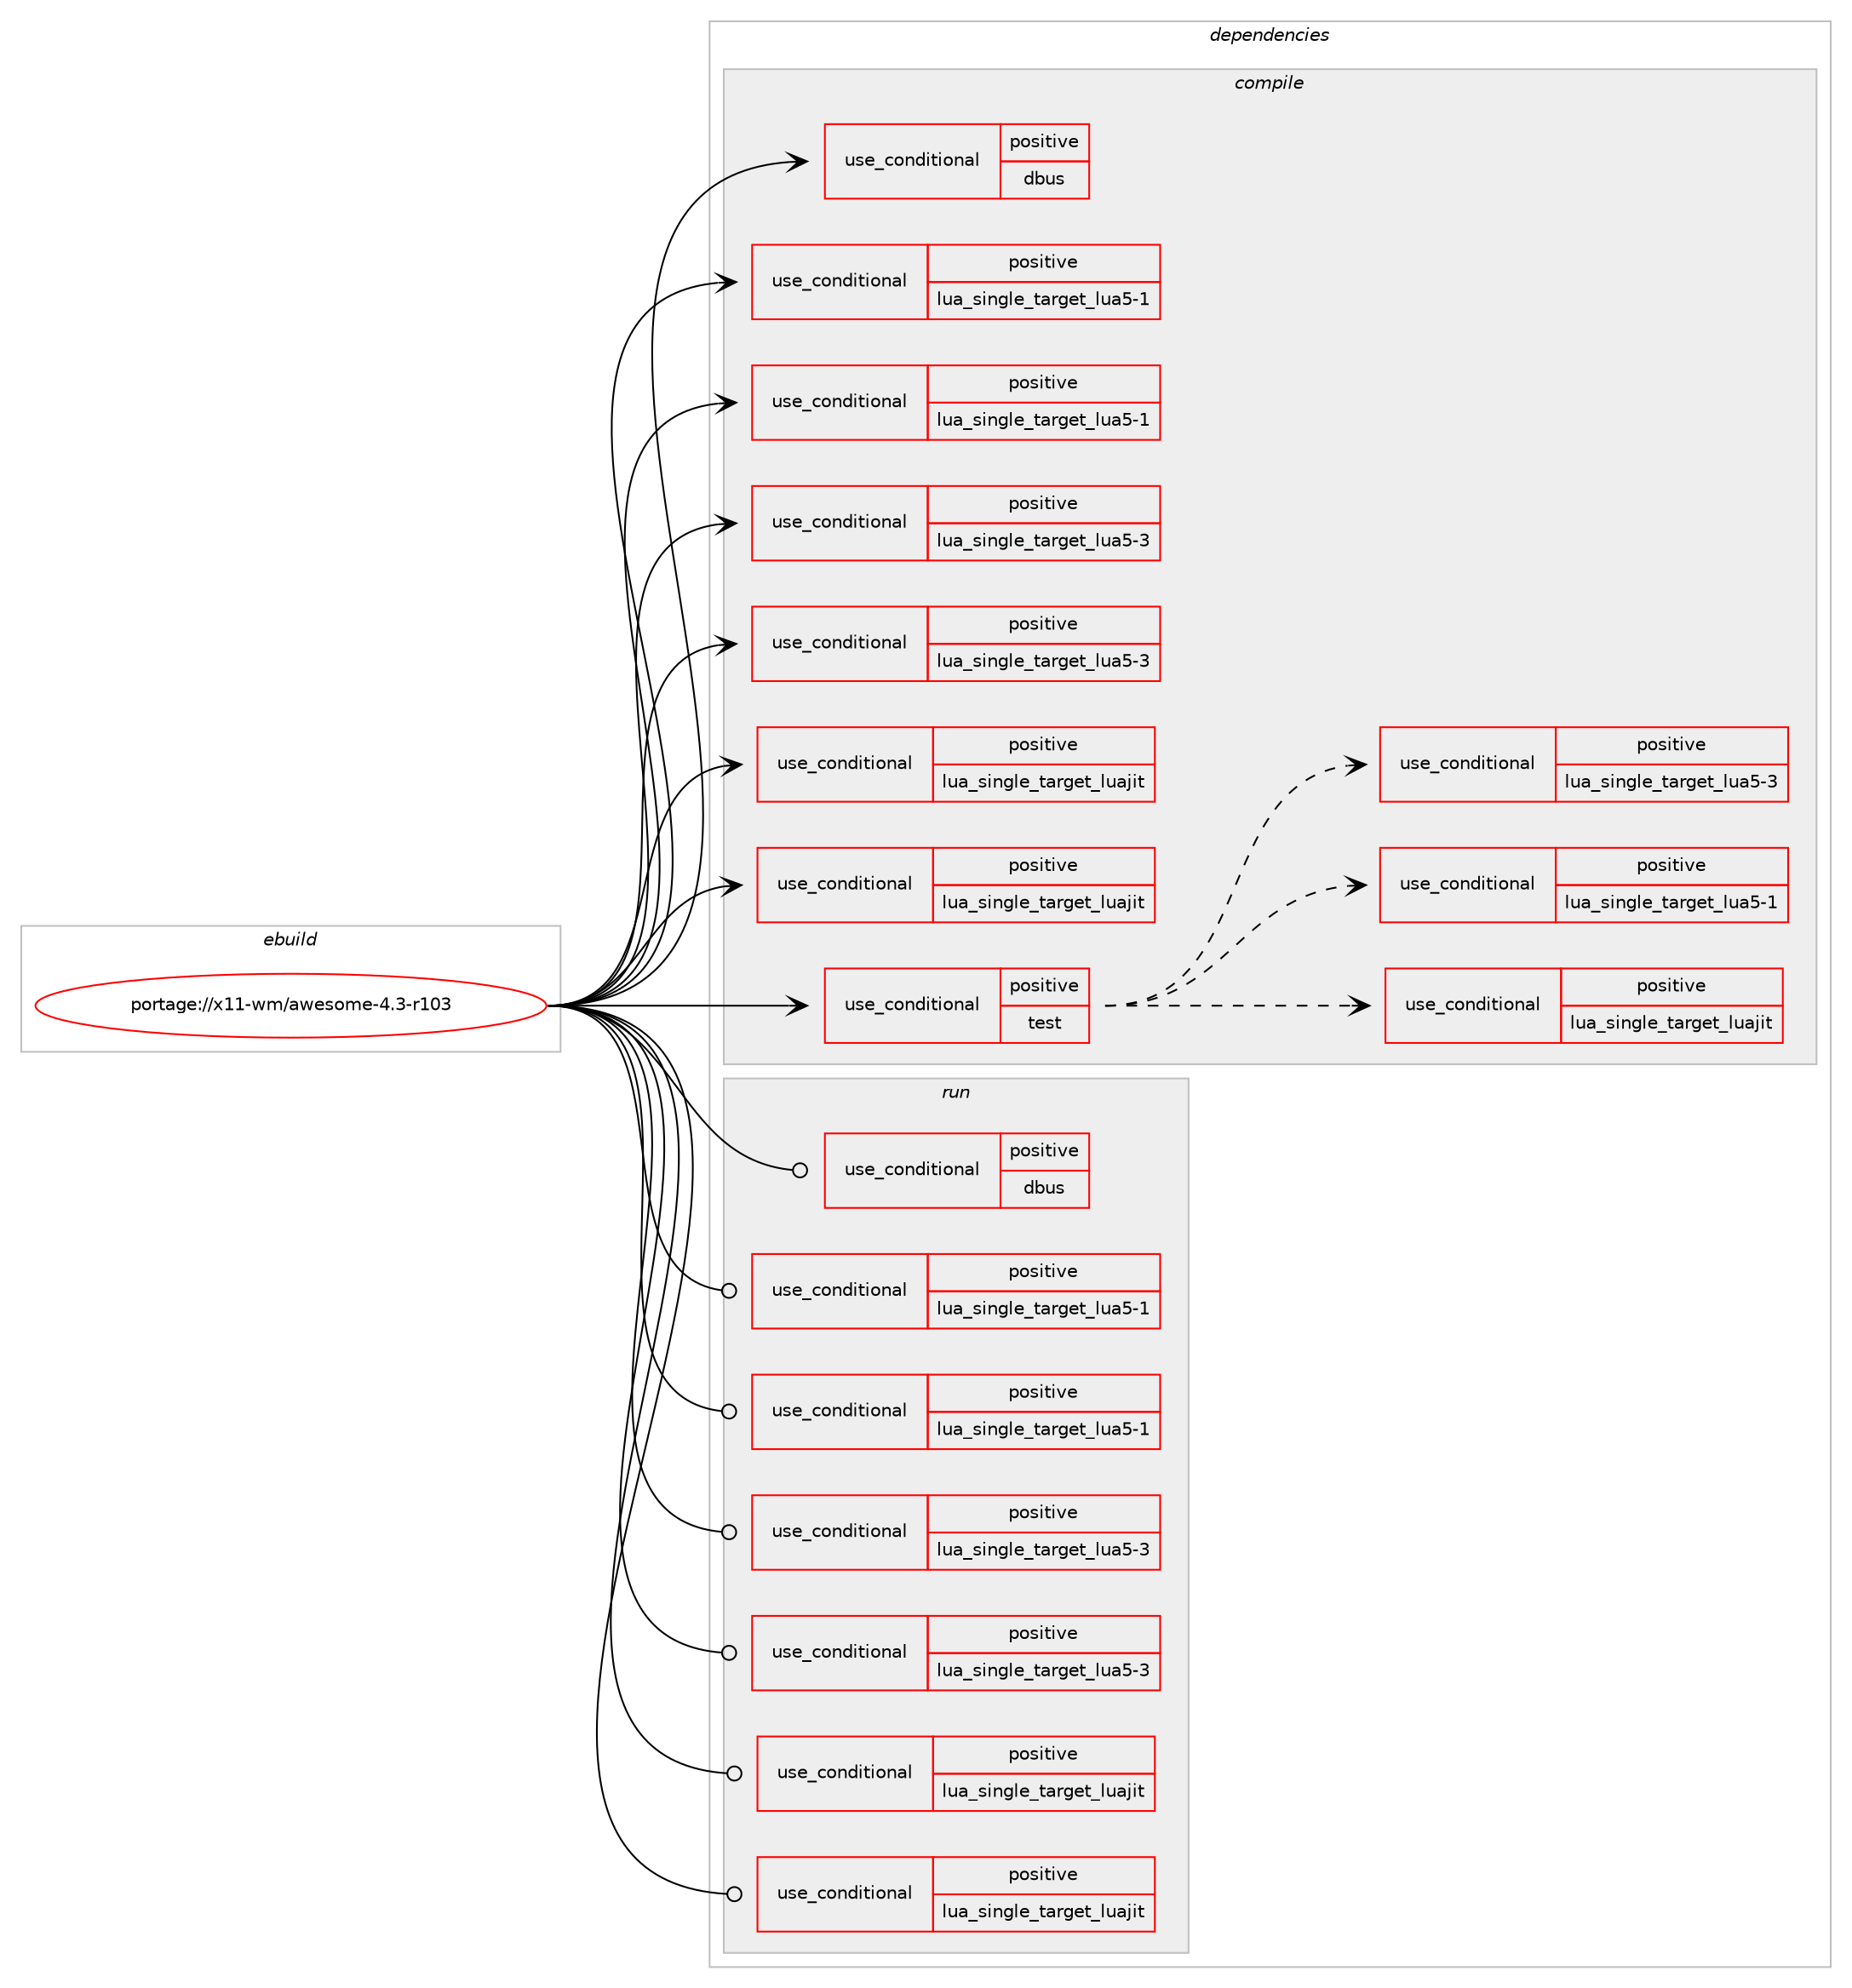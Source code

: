 digraph prolog {

# *************
# Graph options
# *************

newrank=true;
concentrate=true;
compound=true;
graph [rankdir=LR,fontname=Helvetica,fontsize=10,ranksep=1.5];#, ranksep=2.5, nodesep=0.2];
edge  [arrowhead=vee];
node  [fontname=Helvetica,fontsize=10];

# **********
# The ebuild
# **********

subgraph cluster_leftcol {
color=gray;
rank=same;
label=<<i>ebuild</i>>;
id [label="portage://x11-wm/awesome-4.3-r103", color=red, width=4, href="../x11-wm/awesome-4.3-r103.svg"];
}

# ****************
# The dependencies
# ****************

subgraph cluster_midcol {
color=gray;
label=<<i>dependencies</i>>;
subgraph cluster_compile {
fillcolor="#eeeeee";
style=filled;
label=<<i>compile</i>>;
subgraph cond120338 {
dependency231568 [label=<<TABLE BORDER="0" CELLBORDER="1" CELLSPACING="0" CELLPADDING="4"><TR><TD ROWSPAN="3" CELLPADDING="10">use_conditional</TD></TR><TR><TD>positive</TD></TR><TR><TD>dbus</TD></TR></TABLE>>, shape=none, color=red];
# *** BEGIN UNKNOWN DEPENDENCY TYPE (TODO) ***
# dependency231568 -> package_dependency(portage://x11-wm/awesome-4.3-r103,install,no,sys-apps,dbus,none,[,,],[],[])
# *** END UNKNOWN DEPENDENCY TYPE (TODO) ***

}
id:e -> dependency231568:w [weight=20,style="solid",arrowhead="vee"];
subgraph cond120339 {
dependency231569 [label=<<TABLE BORDER="0" CELLBORDER="1" CELLSPACING="0" CELLPADDING="4"><TR><TD ROWSPAN="3" CELLPADDING="10">use_conditional</TD></TR><TR><TD>positive</TD></TR><TR><TD>lua_single_target_lua5-1</TD></TR></TABLE>>, shape=none, color=red];
# *** BEGIN UNKNOWN DEPENDENCY TYPE (TODO) ***
# dependency231569 -> package_dependency(portage://x11-wm/awesome-4.3-r103,install,no,dev-lang,lua,none,[,,],[slot(5.1)],[])
# *** END UNKNOWN DEPENDENCY TYPE (TODO) ***

}
id:e -> dependency231569:w [weight=20,style="solid",arrowhead="vee"];
subgraph cond120340 {
dependency231570 [label=<<TABLE BORDER="0" CELLBORDER="1" CELLSPACING="0" CELLPADDING="4"><TR><TD ROWSPAN="3" CELLPADDING="10">use_conditional</TD></TR><TR><TD>positive</TD></TR><TR><TD>lua_single_target_lua5-1</TD></TR></TABLE>>, shape=none, color=red];
# *** BEGIN UNKNOWN DEPENDENCY TYPE (TODO) ***
# dependency231570 -> package_dependency(portage://x11-wm/awesome-4.3-r103,install,no,dev-lua,lgi,none,[,,],[],[use(enable(lua_targets_lua5-1),negative)])
# *** END UNKNOWN DEPENDENCY TYPE (TODO) ***

}
id:e -> dependency231570:w [weight=20,style="solid",arrowhead="vee"];
subgraph cond120341 {
dependency231571 [label=<<TABLE BORDER="0" CELLBORDER="1" CELLSPACING="0" CELLPADDING="4"><TR><TD ROWSPAN="3" CELLPADDING="10">use_conditional</TD></TR><TR><TD>positive</TD></TR><TR><TD>lua_single_target_lua5-3</TD></TR></TABLE>>, shape=none, color=red];
# *** BEGIN UNKNOWN DEPENDENCY TYPE (TODO) ***
# dependency231571 -> package_dependency(portage://x11-wm/awesome-4.3-r103,install,no,dev-lang,lua,none,[,,],[slot(5.3)],[])
# *** END UNKNOWN DEPENDENCY TYPE (TODO) ***

}
id:e -> dependency231571:w [weight=20,style="solid",arrowhead="vee"];
subgraph cond120342 {
dependency231572 [label=<<TABLE BORDER="0" CELLBORDER="1" CELLSPACING="0" CELLPADDING="4"><TR><TD ROWSPAN="3" CELLPADDING="10">use_conditional</TD></TR><TR><TD>positive</TD></TR><TR><TD>lua_single_target_lua5-3</TD></TR></TABLE>>, shape=none, color=red];
# *** BEGIN UNKNOWN DEPENDENCY TYPE (TODO) ***
# dependency231572 -> package_dependency(portage://x11-wm/awesome-4.3-r103,install,no,dev-lua,lgi,none,[,,],[],[use(enable(lua_targets_lua5-3),negative)])
# *** END UNKNOWN DEPENDENCY TYPE (TODO) ***

}
id:e -> dependency231572:w [weight=20,style="solid",arrowhead="vee"];
subgraph cond120343 {
dependency231573 [label=<<TABLE BORDER="0" CELLBORDER="1" CELLSPACING="0" CELLPADDING="4"><TR><TD ROWSPAN="3" CELLPADDING="10">use_conditional</TD></TR><TR><TD>positive</TD></TR><TR><TD>lua_single_target_luajit</TD></TR></TABLE>>, shape=none, color=red];
# *** BEGIN UNKNOWN DEPENDENCY TYPE (TODO) ***
# dependency231573 -> package_dependency(portage://x11-wm/awesome-4.3-r103,install,no,dev-lang,luajit,none,[,,],any_same_slot,[])
# *** END UNKNOWN DEPENDENCY TYPE (TODO) ***

}
id:e -> dependency231573:w [weight=20,style="solid",arrowhead="vee"];
subgraph cond120344 {
dependency231574 [label=<<TABLE BORDER="0" CELLBORDER="1" CELLSPACING="0" CELLPADDING="4"><TR><TD ROWSPAN="3" CELLPADDING="10">use_conditional</TD></TR><TR><TD>positive</TD></TR><TR><TD>lua_single_target_luajit</TD></TR></TABLE>>, shape=none, color=red];
# *** BEGIN UNKNOWN DEPENDENCY TYPE (TODO) ***
# dependency231574 -> package_dependency(portage://x11-wm/awesome-4.3-r103,install,no,dev-lua,lgi,none,[,,],[],[use(enable(lua_targets_luajit),negative)])
# *** END UNKNOWN DEPENDENCY TYPE (TODO) ***

}
id:e -> dependency231574:w [weight=20,style="solid",arrowhead="vee"];
subgraph cond120345 {
dependency231575 [label=<<TABLE BORDER="0" CELLBORDER="1" CELLSPACING="0" CELLPADDING="4"><TR><TD ROWSPAN="3" CELLPADDING="10">use_conditional</TD></TR><TR><TD>positive</TD></TR><TR><TD>test</TD></TR></TABLE>>, shape=none, color=red];
# *** BEGIN UNKNOWN DEPENDENCY TYPE (TODO) ***
# dependency231575 -> package_dependency(portage://x11-wm/awesome-4.3-r103,install,no,x11-base,xorg-server,none,[,,],[],[use(enable(xvfb),none)])
# *** END UNKNOWN DEPENDENCY TYPE (TODO) ***

subgraph cond120346 {
dependency231576 [label=<<TABLE BORDER="0" CELLBORDER="1" CELLSPACING="0" CELLPADDING="4"><TR><TD ROWSPAN="3" CELLPADDING="10">use_conditional</TD></TR><TR><TD>positive</TD></TR><TR><TD>lua_single_target_luajit</TD></TR></TABLE>>, shape=none, color=red];
# *** BEGIN UNKNOWN DEPENDENCY TYPE (TODO) ***
# dependency231576 -> package_dependency(portage://x11-wm/awesome-4.3-r103,install,no,dev-lua,busted,none,[,,],[],[use(enable(lua_targets_luajit),negative)])
# *** END UNKNOWN DEPENDENCY TYPE (TODO) ***

# *** BEGIN UNKNOWN DEPENDENCY TYPE (TODO) ***
# dependency231576 -> package_dependency(portage://x11-wm/awesome-4.3-r103,install,no,dev-lua,luacheck,none,[,,],[],[use(enable(lua_targets_luajit),negative)])
# *** END UNKNOWN DEPENDENCY TYPE (TODO) ***

}
dependency231575:e -> dependency231576:w [weight=20,style="dashed",arrowhead="vee"];
subgraph cond120347 {
dependency231577 [label=<<TABLE BORDER="0" CELLBORDER="1" CELLSPACING="0" CELLPADDING="4"><TR><TD ROWSPAN="3" CELLPADDING="10">use_conditional</TD></TR><TR><TD>positive</TD></TR><TR><TD>lua_single_target_lua5-1</TD></TR></TABLE>>, shape=none, color=red];
# *** BEGIN UNKNOWN DEPENDENCY TYPE (TODO) ***
# dependency231577 -> package_dependency(portage://x11-wm/awesome-4.3-r103,install,no,dev-lua,busted,none,[,,],[],[use(enable(lua_targets_lua5-1),negative)])
# *** END UNKNOWN DEPENDENCY TYPE (TODO) ***

# *** BEGIN UNKNOWN DEPENDENCY TYPE (TODO) ***
# dependency231577 -> package_dependency(portage://x11-wm/awesome-4.3-r103,install,no,dev-lua,luacheck,none,[,,],[],[use(enable(lua_targets_lua5-1),negative)])
# *** END UNKNOWN DEPENDENCY TYPE (TODO) ***

}
dependency231575:e -> dependency231577:w [weight=20,style="dashed",arrowhead="vee"];
subgraph cond120348 {
dependency231578 [label=<<TABLE BORDER="0" CELLBORDER="1" CELLSPACING="0" CELLPADDING="4"><TR><TD ROWSPAN="3" CELLPADDING="10">use_conditional</TD></TR><TR><TD>positive</TD></TR><TR><TD>lua_single_target_lua5-3</TD></TR></TABLE>>, shape=none, color=red];
# *** BEGIN UNKNOWN DEPENDENCY TYPE (TODO) ***
# dependency231578 -> package_dependency(portage://x11-wm/awesome-4.3-r103,install,no,dev-lua,busted,none,[,,],[],[use(enable(lua_targets_lua5-3),negative)])
# *** END UNKNOWN DEPENDENCY TYPE (TODO) ***

# *** BEGIN UNKNOWN DEPENDENCY TYPE (TODO) ***
# dependency231578 -> package_dependency(portage://x11-wm/awesome-4.3-r103,install,no,dev-lua,luacheck,none,[,,],[],[use(enable(lua_targets_lua5-3),negative)])
# *** END UNKNOWN DEPENDENCY TYPE (TODO) ***

}
dependency231575:e -> dependency231578:w [weight=20,style="dashed",arrowhead="vee"];
}
id:e -> dependency231575:w [weight=20,style="solid",arrowhead="vee"];
# *** BEGIN UNKNOWN DEPENDENCY TYPE (TODO) ***
# id -> package_dependency(portage://x11-wm/awesome-4.3-r103,install,no,dev-libs,glib,none,[,,],[slot(2)],[])
# *** END UNKNOWN DEPENDENCY TYPE (TODO) ***

# *** BEGIN UNKNOWN DEPENDENCY TYPE (TODO) ***
# id -> package_dependency(portage://x11-wm/awesome-4.3-r103,install,no,dev-libs,libxdg-basedir,none,[,,],[],[])
# *** END UNKNOWN DEPENDENCY TYPE (TODO) ***

# *** BEGIN UNKNOWN DEPENDENCY TYPE (TODO) ***
# id -> package_dependency(portage://x11-wm/awesome-4.3-r103,install,no,x11-base,xcb-proto,none,[,,],[],[])
# *** END UNKNOWN DEPENDENCY TYPE (TODO) ***

# *** BEGIN UNKNOWN DEPENDENCY TYPE (TODO) ***
# id -> package_dependency(portage://x11-wm/awesome-4.3-r103,install,no,x11-base,xorg-proto,none,[,,],[],[])
# *** END UNKNOWN DEPENDENCY TYPE (TODO) ***

# *** BEGIN UNKNOWN DEPENDENCY TYPE (TODO) ***
# id -> package_dependency(portage://x11-wm/awesome-4.3-r103,install,no,x11-libs,cairo,none,[,,],[],[use(enable(X),none),use(enable(xcb),positive)])
# *** END UNKNOWN DEPENDENCY TYPE (TODO) ***

# *** BEGIN UNKNOWN DEPENDENCY TYPE (TODO) ***
# id -> package_dependency(portage://x11-wm/awesome-4.3-r103,install,no,x11-libs,gdk-pixbuf,none,[,,],[slot(2)],[use(enable(introspection),none)])
# *** END UNKNOWN DEPENDENCY TYPE (TODO) ***

# *** BEGIN UNKNOWN DEPENDENCY TYPE (TODO) ***
# id -> package_dependency(portage://x11-wm/awesome-4.3-r103,install,no,x11-libs,libX11,none,[,,],[],[])
# *** END UNKNOWN DEPENDENCY TYPE (TODO) ***

# *** BEGIN UNKNOWN DEPENDENCY TYPE (TODO) ***
# id -> package_dependency(portage://x11-wm/awesome-4.3-r103,install,no,x11-libs,libXcursor,none,[,,],[],[])
# *** END UNKNOWN DEPENDENCY TYPE (TODO) ***

# *** BEGIN UNKNOWN DEPENDENCY TYPE (TODO) ***
# id -> package_dependency(portage://x11-wm/awesome-4.3-r103,install,no,x11-libs,libxcb,none,[,,],[],[])
# *** END UNKNOWN DEPENDENCY TYPE (TODO) ***

# *** BEGIN UNKNOWN DEPENDENCY TYPE (TODO) ***
# id -> package_dependency(portage://x11-wm/awesome-4.3-r103,install,no,x11-libs,libxkbcommon,none,[,,],[],[use(enable(X),none)])
# *** END UNKNOWN DEPENDENCY TYPE (TODO) ***

# *** BEGIN UNKNOWN DEPENDENCY TYPE (TODO) ***
# id -> package_dependency(portage://x11-wm/awesome-4.3-r103,install,no,x11-libs,pango,none,[,,],[],[use(enable(introspection),none)])
# *** END UNKNOWN DEPENDENCY TYPE (TODO) ***

# *** BEGIN UNKNOWN DEPENDENCY TYPE (TODO) ***
# id -> package_dependency(portage://x11-wm/awesome-4.3-r103,install,no,x11-libs,startup-notification,none,[,,],[],[])
# *** END UNKNOWN DEPENDENCY TYPE (TODO) ***

# *** BEGIN UNKNOWN DEPENDENCY TYPE (TODO) ***
# id -> package_dependency(portage://x11-wm/awesome-4.3-r103,install,no,x11-libs,xcb-util,none,[,,],[],[])
# *** END UNKNOWN DEPENDENCY TYPE (TODO) ***

# *** BEGIN UNKNOWN DEPENDENCY TYPE (TODO) ***
# id -> package_dependency(portage://x11-wm/awesome-4.3-r103,install,no,x11-libs,xcb-util-cursor,none,[,,],[],[])
# *** END UNKNOWN DEPENDENCY TYPE (TODO) ***

# *** BEGIN UNKNOWN DEPENDENCY TYPE (TODO) ***
# id -> package_dependency(portage://x11-wm/awesome-4.3-r103,install,no,x11-libs,xcb-util-keysyms,none,[,,],[],[])
# *** END UNKNOWN DEPENDENCY TYPE (TODO) ***

# *** BEGIN UNKNOWN DEPENDENCY TYPE (TODO) ***
# id -> package_dependency(portage://x11-wm/awesome-4.3-r103,install,no,x11-libs,xcb-util-wm,none,[,,],[],[])
# *** END UNKNOWN DEPENDENCY TYPE (TODO) ***

# *** BEGIN UNKNOWN DEPENDENCY TYPE (TODO) ***
# id -> package_dependency(portage://x11-wm/awesome-4.3-r103,install,no,x11-libs,xcb-util-xrm,none,[,,],[],[])
# *** END UNKNOWN DEPENDENCY TYPE (TODO) ***

}
subgraph cluster_compileandrun {
fillcolor="#eeeeee";
style=filled;
label=<<i>compile and run</i>>;
}
subgraph cluster_run {
fillcolor="#eeeeee";
style=filled;
label=<<i>run</i>>;
subgraph cond120349 {
dependency231579 [label=<<TABLE BORDER="0" CELLBORDER="1" CELLSPACING="0" CELLPADDING="4"><TR><TD ROWSPAN="3" CELLPADDING="10">use_conditional</TD></TR><TR><TD>positive</TD></TR><TR><TD>dbus</TD></TR></TABLE>>, shape=none, color=red];
# *** BEGIN UNKNOWN DEPENDENCY TYPE (TODO) ***
# dependency231579 -> package_dependency(portage://x11-wm/awesome-4.3-r103,run,no,sys-apps,dbus,none,[,,],[],[])
# *** END UNKNOWN DEPENDENCY TYPE (TODO) ***

}
id:e -> dependency231579:w [weight=20,style="solid",arrowhead="odot"];
subgraph cond120350 {
dependency231580 [label=<<TABLE BORDER="0" CELLBORDER="1" CELLSPACING="0" CELLPADDING="4"><TR><TD ROWSPAN="3" CELLPADDING="10">use_conditional</TD></TR><TR><TD>positive</TD></TR><TR><TD>lua_single_target_lua5-1</TD></TR></TABLE>>, shape=none, color=red];
# *** BEGIN UNKNOWN DEPENDENCY TYPE (TODO) ***
# dependency231580 -> package_dependency(portage://x11-wm/awesome-4.3-r103,run,no,dev-lang,lua,none,[,,],[slot(5.1)],[])
# *** END UNKNOWN DEPENDENCY TYPE (TODO) ***

}
id:e -> dependency231580:w [weight=20,style="solid",arrowhead="odot"];
subgraph cond120351 {
dependency231581 [label=<<TABLE BORDER="0" CELLBORDER="1" CELLSPACING="0" CELLPADDING="4"><TR><TD ROWSPAN="3" CELLPADDING="10">use_conditional</TD></TR><TR><TD>positive</TD></TR><TR><TD>lua_single_target_lua5-1</TD></TR></TABLE>>, shape=none, color=red];
# *** BEGIN UNKNOWN DEPENDENCY TYPE (TODO) ***
# dependency231581 -> package_dependency(portage://x11-wm/awesome-4.3-r103,run,no,dev-lua,lgi,none,[,,],[],[use(enable(lua_targets_lua5-1),negative)])
# *** END UNKNOWN DEPENDENCY TYPE (TODO) ***

}
id:e -> dependency231581:w [weight=20,style="solid",arrowhead="odot"];
subgraph cond120352 {
dependency231582 [label=<<TABLE BORDER="0" CELLBORDER="1" CELLSPACING="0" CELLPADDING="4"><TR><TD ROWSPAN="3" CELLPADDING="10">use_conditional</TD></TR><TR><TD>positive</TD></TR><TR><TD>lua_single_target_lua5-3</TD></TR></TABLE>>, shape=none, color=red];
# *** BEGIN UNKNOWN DEPENDENCY TYPE (TODO) ***
# dependency231582 -> package_dependency(portage://x11-wm/awesome-4.3-r103,run,no,dev-lang,lua,none,[,,],[slot(5.3)],[])
# *** END UNKNOWN DEPENDENCY TYPE (TODO) ***

}
id:e -> dependency231582:w [weight=20,style="solid",arrowhead="odot"];
subgraph cond120353 {
dependency231583 [label=<<TABLE BORDER="0" CELLBORDER="1" CELLSPACING="0" CELLPADDING="4"><TR><TD ROWSPAN="3" CELLPADDING="10">use_conditional</TD></TR><TR><TD>positive</TD></TR><TR><TD>lua_single_target_lua5-3</TD></TR></TABLE>>, shape=none, color=red];
# *** BEGIN UNKNOWN DEPENDENCY TYPE (TODO) ***
# dependency231583 -> package_dependency(portage://x11-wm/awesome-4.3-r103,run,no,dev-lua,lgi,none,[,,],[],[use(enable(lua_targets_lua5-3),negative)])
# *** END UNKNOWN DEPENDENCY TYPE (TODO) ***

}
id:e -> dependency231583:w [weight=20,style="solid",arrowhead="odot"];
subgraph cond120354 {
dependency231584 [label=<<TABLE BORDER="0" CELLBORDER="1" CELLSPACING="0" CELLPADDING="4"><TR><TD ROWSPAN="3" CELLPADDING="10">use_conditional</TD></TR><TR><TD>positive</TD></TR><TR><TD>lua_single_target_luajit</TD></TR></TABLE>>, shape=none, color=red];
# *** BEGIN UNKNOWN DEPENDENCY TYPE (TODO) ***
# dependency231584 -> package_dependency(portage://x11-wm/awesome-4.3-r103,run,no,dev-lang,luajit,none,[,,],any_same_slot,[])
# *** END UNKNOWN DEPENDENCY TYPE (TODO) ***

}
id:e -> dependency231584:w [weight=20,style="solid",arrowhead="odot"];
subgraph cond120355 {
dependency231585 [label=<<TABLE BORDER="0" CELLBORDER="1" CELLSPACING="0" CELLPADDING="4"><TR><TD ROWSPAN="3" CELLPADDING="10">use_conditional</TD></TR><TR><TD>positive</TD></TR><TR><TD>lua_single_target_luajit</TD></TR></TABLE>>, shape=none, color=red];
# *** BEGIN UNKNOWN DEPENDENCY TYPE (TODO) ***
# dependency231585 -> package_dependency(portage://x11-wm/awesome-4.3-r103,run,no,dev-lua,lgi,none,[,,],[],[use(enable(lua_targets_luajit),negative)])
# *** END UNKNOWN DEPENDENCY TYPE (TODO) ***

}
id:e -> dependency231585:w [weight=20,style="solid",arrowhead="odot"];
# *** BEGIN UNKNOWN DEPENDENCY TYPE (TODO) ***
# id -> package_dependency(portage://x11-wm/awesome-4.3-r103,run,no,dev-libs,glib,none,[,,],[slot(2)],[])
# *** END UNKNOWN DEPENDENCY TYPE (TODO) ***

# *** BEGIN UNKNOWN DEPENDENCY TYPE (TODO) ***
# id -> package_dependency(portage://x11-wm/awesome-4.3-r103,run,no,dev-libs,libxdg-basedir,none,[,,],[],[])
# *** END UNKNOWN DEPENDENCY TYPE (TODO) ***

# *** BEGIN UNKNOWN DEPENDENCY TYPE (TODO) ***
# id -> package_dependency(portage://x11-wm/awesome-4.3-r103,run,no,x11-libs,cairo,none,[,,],[],[use(enable(X),none),use(enable(xcb),positive)])
# *** END UNKNOWN DEPENDENCY TYPE (TODO) ***

# *** BEGIN UNKNOWN DEPENDENCY TYPE (TODO) ***
# id -> package_dependency(portage://x11-wm/awesome-4.3-r103,run,no,x11-libs,gdk-pixbuf,none,[,,],[slot(2)],[use(enable(introspection),none)])
# *** END UNKNOWN DEPENDENCY TYPE (TODO) ***

# *** BEGIN UNKNOWN DEPENDENCY TYPE (TODO) ***
# id -> package_dependency(portage://x11-wm/awesome-4.3-r103,run,no,x11-libs,libX11,none,[,,],[],[])
# *** END UNKNOWN DEPENDENCY TYPE (TODO) ***

# *** BEGIN UNKNOWN DEPENDENCY TYPE (TODO) ***
# id -> package_dependency(portage://x11-wm/awesome-4.3-r103,run,no,x11-libs,libXcursor,none,[,,],[],[])
# *** END UNKNOWN DEPENDENCY TYPE (TODO) ***

# *** BEGIN UNKNOWN DEPENDENCY TYPE (TODO) ***
# id -> package_dependency(portage://x11-wm/awesome-4.3-r103,run,no,x11-libs,libxcb,none,[,,],[],[])
# *** END UNKNOWN DEPENDENCY TYPE (TODO) ***

# *** BEGIN UNKNOWN DEPENDENCY TYPE (TODO) ***
# id -> package_dependency(portage://x11-wm/awesome-4.3-r103,run,no,x11-libs,libxkbcommon,none,[,,],[],[use(enable(X),none)])
# *** END UNKNOWN DEPENDENCY TYPE (TODO) ***

# *** BEGIN UNKNOWN DEPENDENCY TYPE (TODO) ***
# id -> package_dependency(portage://x11-wm/awesome-4.3-r103,run,no,x11-libs,pango,none,[,,],[],[use(enable(introspection),none)])
# *** END UNKNOWN DEPENDENCY TYPE (TODO) ***

# *** BEGIN UNKNOWN DEPENDENCY TYPE (TODO) ***
# id -> package_dependency(portage://x11-wm/awesome-4.3-r103,run,no,x11-libs,startup-notification,none,[,,],[],[])
# *** END UNKNOWN DEPENDENCY TYPE (TODO) ***

# *** BEGIN UNKNOWN DEPENDENCY TYPE (TODO) ***
# id -> package_dependency(portage://x11-wm/awesome-4.3-r103,run,no,x11-libs,xcb-util,none,[,,],[],[])
# *** END UNKNOWN DEPENDENCY TYPE (TODO) ***

# *** BEGIN UNKNOWN DEPENDENCY TYPE (TODO) ***
# id -> package_dependency(portage://x11-wm/awesome-4.3-r103,run,no,x11-libs,xcb-util-cursor,none,[,,],[],[])
# *** END UNKNOWN DEPENDENCY TYPE (TODO) ***

# *** BEGIN UNKNOWN DEPENDENCY TYPE (TODO) ***
# id -> package_dependency(portage://x11-wm/awesome-4.3-r103,run,no,x11-libs,xcb-util-keysyms,none,[,,],[],[])
# *** END UNKNOWN DEPENDENCY TYPE (TODO) ***

# *** BEGIN UNKNOWN DEPENDENCY TYPE (TODO) ***
# id -> package_dependency(portage://x11-wm/awesome-4.3-r103,run,no,x11-libs,xcb-util-wm,none,[,,],[],[])
# *** END UNKNOWN DEPENDENCY TYPE (TODO) ***

# *** BEGIN UNKNOWN DEPENDENCY TYPE (TODO) ***
# id -> package_dependency(portage://x11-wm/awesome-4.3-r103,run,no,x11-libs,xcb-util-xrm,none,[,,],[],[])
# *** END UNKNOWN DEPENDENCY TYPE (TODO) ***

}
}

# **************
# The candidates
# **************

subgraph cluster_choices {
rank=same;
color=gray;
label=<<i>candidates</i>>;

}

}
